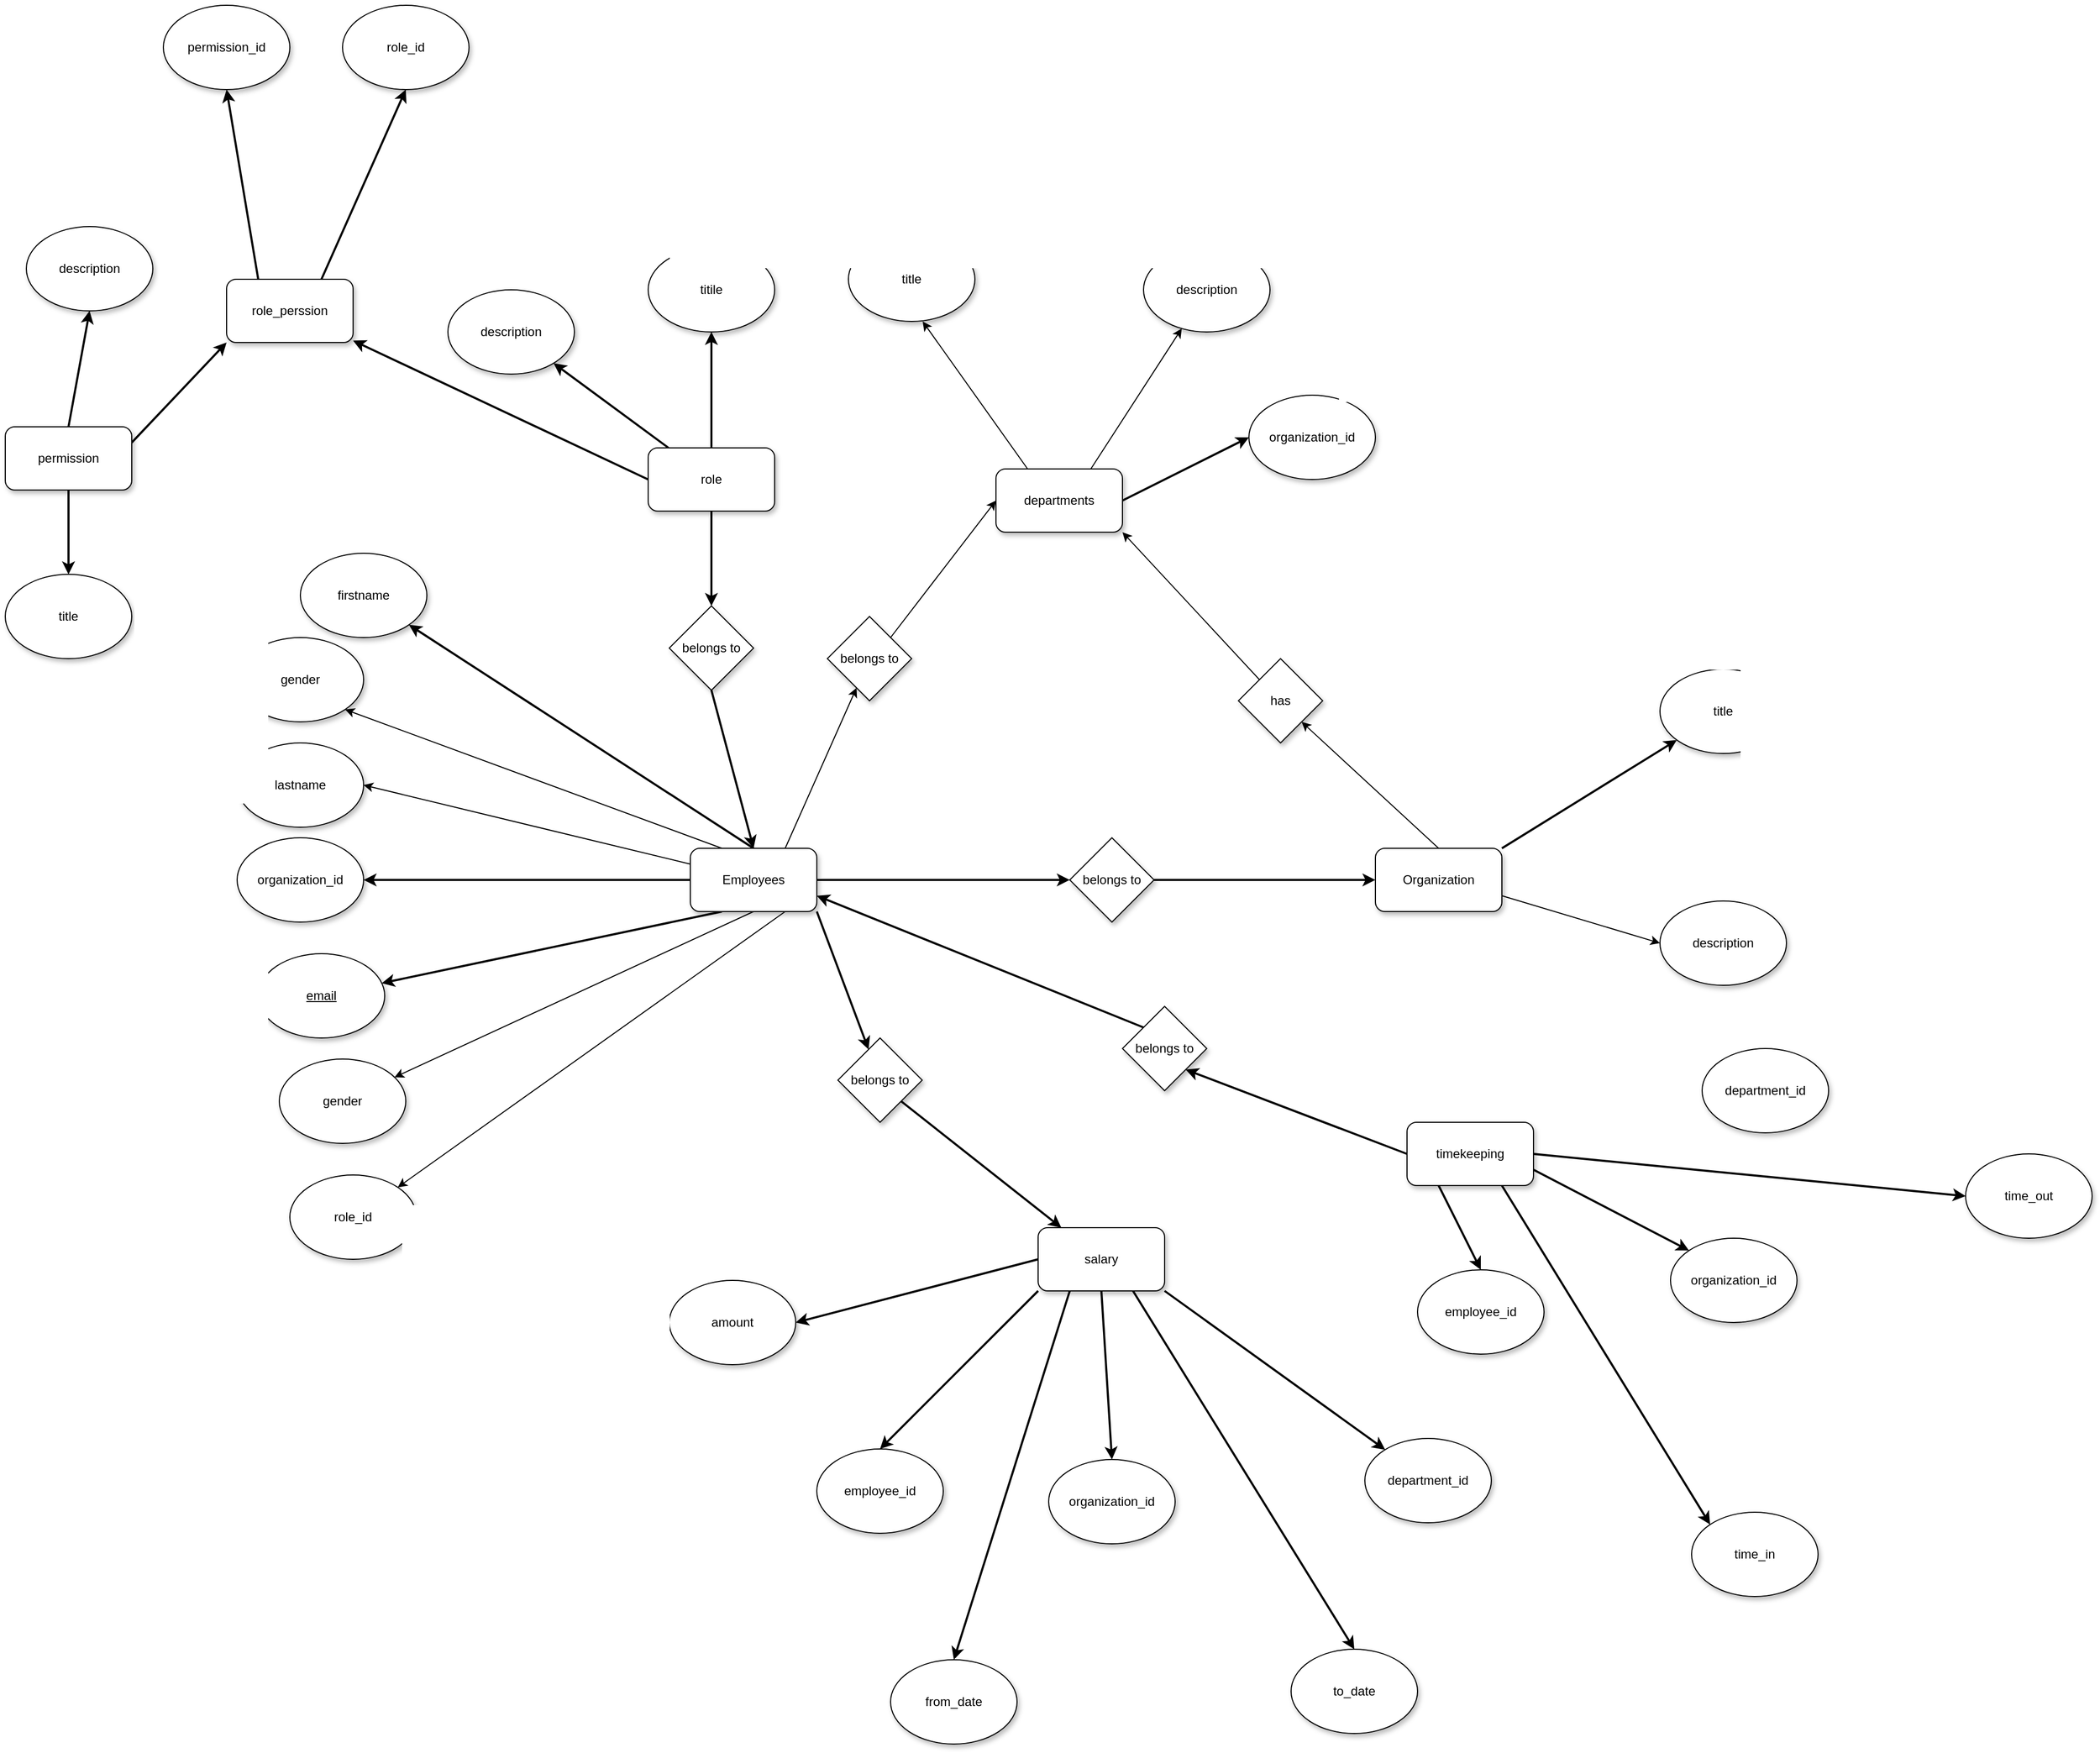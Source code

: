 <mxfile>
    <diagram id="jf1vxzQMCLB04THNJ0P5" name="Page-1">
        <mxGraphModel dx="3128" dy="2113" grid="1" gridSize="10" guides="1" tooltips="1" connect="1" arrows="1" fold="1" page="0" pageScale="1" pageWidth="850" pageHeight="1100" math="0" shadow="0">
            <root>
                <mxCell id="0"/>
                <mxCell id="1" parent="0"/>
                <mxCell id="19" style="edgeStyle=none;curved=1;html=1;exitX=0;exitY=0.25;exitDx=0;exitDy=0;entryX=1;entryY=0.5;entryDx=0;entryDy=0;" edge="1" parent="1" source="4" target="12">
                    <mxGeometry relative="1" as="geometry"/>
                </mxCell>
                <mxCell id="20" style="edgeStyle=none;curved=1;html=1;exitX=0.25;exitY=0;exitDx=0;exitDy=0;entryX=1;entryY=1;entryDx=0;entryDy=0;" edge="1" parent="1" source="4" target="14">
                    <mxGeometry relative="1" as="geometry"/>
                </mxCell>
                <mxCell id="21" style="edgeStyle=none;curved=1;html=1;exitX=0.25;exitY=1;exitDx=0;exitDy=0;startSize=6;strokeWidth=2;" edge="1" parent="1" source="4" target="13">
                    <mxGeometry relative="1" as="geometry"/>
                </mxCell>
                <mxCell id="22" style="edgeStyle=none;curved=1;html=1;exitX=0.5;exitY=1;exitDx=0;exitDy=0;" edge="1" parent="1" source="4" target="15">
                    <mxGeometry relative="1" as="geometry"/>
                </mxCell>
                <mxCell id="30" style="edgeStyle=none;html=1;strokeWidth=2;startSize=6;curved=1;" edge="1" parent="1" source="4" target="29">
                    <mxGeometry relative="1" as="geometry"/>
                </mxCell>
                <mxCell id="33" style="edgeStyle=none;curved=1;html=1;exitX=0;exitY=0.5;exitDx=0;exitDy=0;entryX=1;entryY=0.5;entryDx=0;entryDy=0;strokeWidth=2;startSize=6;" edge="1" parent="1" source="4" target="32">
                    <mxGeometry relative="1" as="geometry"/>
                </mxCell>
                <mxCell id="35" style="edgeStyle=none;curved=1;html=1;exitX=0.75;exitY=1;exitDx=0;exitDy=0;entryX=1;entryY=0;entryDx=0;entryDy=0;strokeWidth=1;startSize=6;" edge="1" parent="1" source="4" target="34">
                    <mxGeometry relative="1" as="geometry"/>
                </mxCell>
                <mxCell id="36" style="edgeStyle=none;curved=1;html=1;exitX=0.5;exitY=0;exitDx=0;exitDy=0;strokeWidth=2;startSize=6;" edge="1" parent="1" source="4" target="11">
                    <mxGeometry relative="1" as="geometry"/>
                </mxCell>
                <mxCell id="43" style="edgeStyle=none;curved=1;html=1;exitX=0.75;exitY=0;exitDx=0;exitDy=0;strokeWidth=1;startSize=6;" edge="1" parent="1" source="4" target="42">
                    <mxGeometry relative="1" as="geometry"/>
                </mxCell>
                <mxCell id="56" style="edgeStyle=none;curved=1;html=1;exitX=1;exitY=1;exitDx=0;exitDy=0;strokeWidth=2;startSize=6;" edge="1" parent="1" source="4" target="55">
                    <mxGeometry relative="1" as="geometry"/>
                </mxCell>
                <mxCell id="4" value="" style="rounded=1;whiteSpace=wrap;html=1;shadow=1;" vertex="1" parent="1">
                    <mxGeometry x="-820" y="-340" width="120" height="60" as="geometry"/>
                </mxCell>
                <mxCell id="40" style="edgeStyle=none;curved=1;html=1;exitX=0.5;exitY=0;exitDx=0;exitDy=0;entryX=1;entryY=1;entryDx=0;entryDy=0;strokeWidth=1;startSize=6;" edge="1" parent="1" source="5" target="39">
                    <mxGeometry relative="1" as="geometry"/>
                </mxCell>
                <mxCell id="53" style="edgeStyle=none;curved=1;html=1;exitX=1;exitY=0;exitDx=0;exitDy=0;strokeWidth=2;startSize=6;" edge="1" parent="1" source="5" target="37">
                    <mxGeometry relative="1" as="geometry"/>
                </mxCell>
                <mxCell id="54" style="edgeStyle=none;curved=1;html=1;exitX=1;exitY=0.75;exitDx=0;exitDy=0;entryX=0;entryY=0.5;entryDx=0;entryDy=0;strokeWidth=1;startSize=6;" edge="1" parent="1" source="5" target="38">
                    <mxGeometry relative="1" as="geometry"/>
                </mxCell>
                <mxCell id="5" value="Organization" style="rounded=1;whiteSpace=wrap;html=1;shadow=1;" vertex="1" parent="1">
                    <mxGeometry x="-170" y="-340" width="120" height="60" as="geometry"/>
                </mxCell>
                <mxCell id="98" style="edgeStyle=none;curved=1;html=1;exitX=0;exitY=0.5;exitDx=0;exitDy=0;entryX=1;entryY=1;entryDx=0;entryDy=0;strokeWidth=2;startSize=6;" edge="1" parent="1" source="7" target="97">
                    <mxGeometry relative="1" as="geometry"/>
                </mxCell>
                <mxCell id="104" style="edgeStyle=none;curved=1;html=1;exitX=0.25;exitY=1;exitDx=0;exitDy=0;entryX=0.5;entryY=0;entryDx=0;entryDy=0;strokeWidth=2;startSize=6;" edge="1" parent="1" source="7" target="100">
                    <mxGeometry relative="1" as="geometry"/>
                </mxCell>
                <mxCell id="105" style="edgeStyle=none;curved=1;html=1;exitX=0.75;exitY=1;exitDx=0;exitDy=0;entryX=0;entryY=0;entryDx=0;entryDy=0;strokeWidth=2;startSize=6;" edge="1" parent="1" source="7" target="103">
                    <mxGeometry relative="1" as="geometry"/>
                </mxCell>
                <mxCell id="106" style="edgeStyle=none;curved=1;html=1;exitX=1;exitY=0.75;exitDx=0;exitDy=0;entryX=0;entryY=0;entryDx=0;entryDy=0;strokeWidth=2;startSize=6;" edge="1" parent="1" source="7" target="101">
                    <mxGeometry relative="1" as="geometry"/>
                </mxCell>
                <mxCell id="108" style="edgeStyle=none;curved=1;html=1;exitX=1;exitY=0.5;exitDx=0;exitDy=0;entryX=0;entryY=0.5;entryDx=0;entryDy=0;strokeWidth=2;startSize=6;" edge="1" parent="1" source="7" target="107">
                    <mxGeometry relative="1" as="geometry"/>
                </mxCell>
                <mxCell id="7" value="timekeeping&lt;br&gt;" style="rounded=1;whiteSpace=wrap;html=1;shadow=1;" vertex="1" parent="1">
                    <mxGeometry x="-140" y="-80" width="120" height="60" as="geometry"/>
                </mxCell>
                <mxCell id="63" style="edgeStyle=none;curved=1;html=1;exitX=1;exitY=1;exitDx=0;exitDy=0;strokeWidth=2;startSize=6;" edge="1" parent="1" source="8" target="60">
                    <mxGeometry relative="1" as="geometry"/>
                </mxCell>
                <mxCell id="67" style="edgeStyle=none;curved=1;html=1;exitX=0;exitY=1;exitDx=0;exitDy=0;entryX=0.5;entryY=0;entryDx=0;entryDy=0;strokeWidth=2;startSize=6;" edge="1" parent="1" source="8" target="58">
                    <mxGeometry relative="1" as="geometry"/>
                </mxCell>
                <mxCell id="68" style="edgeStyle=none;curved=1;html=1;exitX=0.25;exitY=1;exitDx=0;exitDy=0;entryX=0.5;entryY=0;entryDx=0;entryDy=0;strokeWidth=2;startSize=6;" edge="1" parent="1" source="8" target="64">
                    <mxGeometry relative="1" as="geometry"/>
                </mxCell>
                <mxCell id="69" style="edgeStyle=none;curved=1;html=1;exitX=0.5;exitY=1;exitDx=0;exitDy=0;entryX=0.5;entryY=0;entryDx=0;entryDy=0;strokeWidth=2;startSize=6;" edge="1" parent="1" source="8" target="59">
                    <mxGeometry relative="1" as="geometry"/>
                </mxCell>
                <mxCell id="70" style="edgeStyle=none;curved=1;html=1;exitX=0.75;exitY=1;exitDx=0;exitDy=0;entryX=0.5;entryY=0;entryDx=0;entryDy=0;strokeWidth=2;startSize=6;" edge="1" parent="1" source="8" target="66">
                    <mxGeometry relative="1" as="geometry"/>
                </mxCell>
                <mxCell id="72" style="edgeStyle=none;curved=1;html=1;exitX=0;exitY=0.5;exitDx=0;exitDy=0;entryX=1;entryY=0.5;entryDx=0;entryDy=0;strokeWidth=2;startSize=6;" edge="1" parent="1" source="8" target="71">
                    <mxGeometry relative="1" as="geometry"/>
                </mxCell>
                <mxCell id="8" value="salary&lt;br&gt;" style="rounded=1;whiteSpace=wrap;html=1;shadow=1;" vertex="1" parent="1">
                    <mxGeometry x="-490" y="20" width="120" height="60" as="geometry"/>
                </mxCell>
                <mxCell id="74" style="edgeStyle=none;curved=1;html=1;exitX=0.5;exitY=1;exitDx=0;exitDy=0;entryX=0.5;entryY=0;entryDx=0;entryDy=0;strokeWidth=2;startSize=6;" edge="1" parent="1" source="9" target="73">
                    <mxGeometry relative="1" as="geometry"/>
                </mxCell>
                <mxCell id="82" style="edgeStyle=none;curved=1;html=1;exitX=0.5;exitY=0;exitDx=0;exitDy=0;entryX=0.5;entryY=1;entryDx=0;entryDy=0;strokeWidth=2;startSize=6;" edge="1" parent="1" source="9" target="81">
                    <mxGeometry relative="1" as="geometry"/>
                </mxCell>
                <mxCell id="84" value="" style="edgeStyle=none;curved=1;html=1;strokeWidth=2;startSize=6;" edge="1" parent="1" source="9" target="83">
                    <mxGeometry relative="1" as="geometry"/>
                </mxCell>
                <mxCell id="91" style="edgeStyle=none;curved=1;html=1;exitX=0;exitY=0.5;exitDx=0;exitDy=0;strokeWidth=2;startSize=6;" edge="1" parent="1" source="9" target="90">
                    <mxGeometry relative="1" as="geometry"/>
                </mxCell>
                <mxCell id="9" value="role&lt;br&gt;" style="rounded=1;whiteSpace=wrap;html=1;shadow=1;" vertex="1" parent="1">
                    <mxGeometry x="-860" y="-720" width="120" height="60" as="geometry"/>
                </mxCell>
                <mxCell id="10" value="Employees" style="text;strokeColor=none;align=center;fillColor=none;html=1;verticalAlign=middle;whiteSpace=wrap;rounded=0;shadow=1;" vertex="1" parent="1">
                    <mxGeometry x="-790" y="-325" width="60" height="30" as="geometry"/>
                </mxCell>
                <mxCell id="11" value="firstname&lt;br&gt;" style="ellipse;whiteSpace=wrap;html=1;shadow=1;" vertex="1" parent="1">
                    <mxGeometry x="-1190" y="-620" width="120" height="80" as="geometry"/>
                </mxCell>
                <mxCell id="12" value="lastname" style="ellipse;whiteSpace=wrap;html=1;shadow=1;" vertex="1" parent="1">
                    <mxGeometry x="-1250" y="-440" width="120" height="80" as="geometry"/>
                </mxCell>
                <mxCell id="13" value="&lt;u&gt;email&lt;/u&gt;" style="ellipse;whiteSpace=wrap;html=1;shadow=1;" vertex="1" parent="1">
                    <mxGeometry x="-1230" y="-240" width="120" height="80" as="geometry"/>
                </mxCell>
                <mxCell id="14" value="gender&lt;br&gt;" style="ellipse;whiteSpace=wrap;html=1;shadow=1;" vertex="1" parent="1">
                    <mxGeometry x="-1250" y="-540" width="120" height="80" as="geometry"/>
                </mxCell>
                <mxCell id="15" value="gender&lt;br&gt;" style="ellipse;whiteSpace=wrap;html=1;shadow=1;" vertex="1" parent="1">
                    <mxGeometry x="-1210" y="-140" width="120" height="80" as="geometry"/>
                </mxCell>
                <mxCell id="31" style="edgeStyle=none;curved=1;html=1;exitX=1;exitY=0.5;exitDx=0;exitDy=0;entryX=0;entryY=0.5;entryDx=0;entryDy=0;strokeWidth=2;startSize=6;" edge="1" parent="1" source="29" target="5">
                    <mxGeometry relative="1" as="geometry"/>
                </mxCell>
                <mxCell id="29" value="belongs to" style="rhombus;whiteSpace=wrap;html=1;shadow=1;" vertex="1" parent="1">
                    <mxGeometry x="-460" y="-350" width="80" height="80" as="geometry"/>
                </mxCell>
                <mxCell id="32" value="organization_id" style="ellipse;whiteSpace=wrap;html=1;shadow=1;" vertex="1" parent="1">
                    <mxGeometry x="-1250" y="-350" width="120" height="80" as="geometry"/>
                </mxCell>
                <mxCell id="34" value="role_id" style="ellipse;whiteSpace=wrap;html=1;shadow=1;" vertex="1" parent="1">
                    <mxGeometry x="-1200" y="-30" width="120" height="80" as="geometry"/>
                </mxCell>
                <mxCell id="37" value="title&lt;br&gt;" style="ellipse;whiteSpace=wrap;html=1;shadow=1;" vertex="1" parent="1">
                    <mxGeometry x="100" y="-510" width="120" height="80" as="geometry"/>
                </mxCell>
                <mxCell id="38" value="description" style="ellipse;whiteSpace=wrap;html=1;shadow=1;" vertex="1" parent="1">
                    <mxGeometry x="100" y="-290" width="120" height="80" as="geometry"/>
                </mxCell>
                <mxCell id="45" style="edgeStyle=none;curved=1;html=1;exitX=0;exitY=0;exitDx=0;exitDy=0;entryX=1;entryY=1;entryDx=0;entryDy=0;strokeWidth=1;startSize=6;" edge="1" parent="1" source="39" target="41">
                    <mxGeometry relative="1" as="geometry"/>
                </mxCell>
                <mxCell id="39" value="has" style="rhombus;whiteSpace=wrap;html=1;shadow=1;" vertex="1" parent="1">
                    <mxGeometry x="-300" y="-520" width="80" height="80" as="geometry"/>
                </mxCell>
                <mxCell id="50" style="edgeStyle=none;curved=1;html=1;exitX=1;exitY=0.5;exitDx=0;exitDy=0;entryX=0;entryY=0.5;entryDx=0;entryDy=0;strokeWidth=2;startSize=6;" edge="1" parent="1" source="41" target="48">
                    <mxGeometry relative="1" as="geometry"/>
                </mxCell>
                <mxCell id="51" style="edgeStyle=none;curved=1;html=1;exitX=0.75;exitY=0;exitDx=0;exitDy=0;strokeWidth=1;startSize=6;" edge="1" parent="1" source="41" target="47">
                    <mxGeometry relative="1" as="geometry"/>
                </mxCell>
                <mxCell id="52" style="edgeStyle=none;curved=1;html=1;exitX=0.25;exitY=0;exitDx=0;exitDy=0;entryX=0.587;entryY=1;entryDx=0;entryDy=0;entryPerimeter=0;strokeWidth=1;startSize=6;" edge="1" parent="1" source="41" target="46">
                    <mxGeometry relative="1" as="geometry"/>
                </mxCell>
                <mxCell id="41" value="departments&lt;br&gt;" style="rounded=1;whiteSpace=wrap;html=1;shadow=1;" vertex="1" parent="1">
                    <mxGeometry x="-530" y="-700" width="120" height="60" as="geometry"/>
                </mxCell>
                <mxCell id="44" style="edgeStyle=none;curved=1;html=1;exitX=1;exitY=0;exitDx=0;exitDy=0;entryX=0;entryY=0.5;entryDx=0;entryDy=0;strokeWidth=1;startSize=6;" edge="1" parent="1" source="42" target="41">
                    <mxGeometry relative="1" as="geometry"/>
                </mxCell>
                <mxCell id="42" value="belongs to" style="rhombus;whiteSpace=wrap;html=1;shadow=1;" vertex="1" parent="1">
                    <mxGeometry x="-690" y="-560" width="80" height="80" as="geometry"/>
                </mxCell>
                <mxCell id="46" value="title" style="ellipse;whiteSpace=wrap;html=1;shadow=1;" vertex="1" parent="1">
                    <mxGeometry x="-670" y="-920" width="120" height="80" as="geometry"/>
                </mxCell>
                <mxCell id="47" value="description&lt;br&gt;" style="ellipse;whiteSpace=wrap;html=1;shadow=1;" vertex="1" parent="1">
                    <mxGeometry x="-390" y="-910" width="120" height="80" as="geometry"/>
                </mxCell>
                <mxCell id="48" value="organization_id" style="ellipse;whiteSpace=wrap;html=1;shadow=1;" vertex="1" parent="1">
                    <mxGeometry x="-290" y="-770" width="120" height="80" as="geometry"/>
                </mxCell>
                <mxCell id="57" style="edgeStyle=none;curved=1;html=1;exitX=1;exitY=1;exitDx=0;exitDy=0;strokeWidth=2;startSize=6;" edge="1" parent="1" source="55" target="8">
                    <mxGeometry relative="1" as="geometry"/>
                </mxCell>
                <mxCell id="55" value="belongs to" style="rhombus;whiteSpace=wrap;html=1;shadow=1;" vertex="1" parent="1">
                    <mxGeometry x="-680" y="-160" width="80" height="80" as="geometry"/>
                </mxCell>
                <mxCell id="58" value="employee_id&lt;br&gt;" style="ellipse;whiteSpace=wrap;html=1;shadow=1;" vertex="1" parent="1">
                    <mxGeometry x="-700" y="230" width="120" height="80" as="geometry"/>
                </mxCell>
                <mxCell id="59" value="organization_id&lt;br&gt;" style="ellipse;whiteSpace=wrap;html=1;shadow=1;" vertex="1" parent="1">
                    <mxGeometry x="-480" y="240" width="120" height="80" as="geometry"/>
                </mxCell>
                <mxCell id="60" value="department_id" style="ellipse;whiteSpace=wrap;html=1;shadow=1;" vertex="1" parent="1">
                    <mxGeometry x="-180" y="220" width="120" height="80" as="geometry"/>
                </mxCell>
                <mxCell id="64" value="from_date&lt;br&gt;" style="ellipse;whiteSpace=wrap;html=1;shadow=1;" vertex="1" parent="1">
                    <mxGeometry x="-630" y="430" width="120" height="80" as="geometry"/>
                </mxCell>
                <mxCell id="66" value="to_date&lt;br&gt;" style="ellipse;whiteSpace=wrap;html=1;shadow=1;" vertex="1" parent="1">
                    <mxGeometry x="-250" y="420" width="120" height="80" as="geometry"/>
                </mxCell>
                <mxCell id="71" value="amount" style="ellipse;whiteSpace=wrap;html=1;shadow=1;" vertex="1" parent="1">
                    <mxGeometry x="-840" y="70" width="120" height="80" as="geometry"/>
                </mxCell>
                <mxCell id="76" style="edgeStyle=none;curved=1;html=1;exitX=0.5;exitY=1;exitDx=0;exitDy=0;entryX=0.5;entryY=0;entryDx=0;entryDy=0;strokeWidth=2;startSize=6;" edge="1" parent="1" source="73" target="4">
                    <mxGeometry relative="1" as="geometry"/>
                </mxCell>
                <mxCell id="73" value="belongs to" style="rhombus;whiteSpace=wrap;html=1;shadow=1;" vertex="1" parent="1">
                    <mxGeometry x="-840" y="-570" width="80" height="80" as="geometry"/>
                </mxCell>
                <mxCell id="87" style="edgeStyle=none;curved=1;html=1;exitX=0.5;exitY=0;exitDx=0;exitDy=0;entryX=0.5;entryY=1;entryDx=0;entryDy=0;strokeWidth=2;startSize=6;" edge="1" parent="1" source="77" target="86">
                    <mxGeometry relative="1" as="geometry"/>
                </mxCell>
                <mxCell id="88" style="edgeStyle=none;curved=1;html=1;exitX=0.5;exitY=1;exitDx=0;exitDy=0;entryX=0.5;entryY=0;entryDx=0;entryDy=0;strokeWidth=2;startSize=6;" edge="1" parent="1" source="77" target="85">
                    <mxGeometry relative="1" as="geometry"/>
                </mxCell>
                <mxCell id="92" style="edgeStyle=none;curved=1;html=1;exitX=1;exitY=0.25;exitDx=0;exitDy=0;entryX=0;entryY=1;entryDx=0;entryDy=0;strokeWidth=2;startSize=6;" edge="1" parent="1" source="77" target="90">
                    <mxGeometry relative="1" as="geometry"/>
                </mxCell>
                <mxCell id="77" value="permission&lt;br&gt;" style="rounded=1;whiteSpace=wrap;html=1;shadow=1;" vertex="1" parent="1">
                    <mxGeometry x="-1470" y="-740" width="120" height="60" as="geometry"/>
                </mxCell>
                <mxCell id="81" value="titile&lt;br&gt;" style="ellipse;whiteSpace=wrap;html=1;shadow=1;" vertex="1" parent="1">
                    <mxGeometry x="-860" y="-910" width="120" height="80" as="geometry"/>
                </mxCell>
                <mxCell id="83" value="description" style="ellipse;whiteSpace=wrap;html=1;shadow=1;" vertex="1" parent="1">
                    <mxGeometry x="-1050" y="-870" width="120" height="80" as="geometry"/>
                </mxCell>
                <mxCell id="85" value="title&lt;br&gt;" style="ellipse;whiteSpace=wrap;html=1;shadow=1;" vertex="1" parent="1">
                    <mxGeometry x="-1470" y="-600" width="120" height="80" as="geometry"/>
                </mxCell>
                <mxCell id="86" value="description&lt;br&gt;" style="ellipse;whiteSpace=wrap;html=1;shadow=1;" vertex="1" parent="1">
                    <mxGeometry x="-1450" y="-930" width="120" height="80" as="geometry"/>
                </mxCell>
                <mxCell id="95" style="edgeStyle=none;curved=1;html=1;exitX=0.75;exitY=0;exitDx=0;exitDy=0;entryX=0.5;entryY=1;entryDx=0;entryDy=0;strokeWidth=2;startSize=6;" edge="1" parent="1" source="90" target="94">
                    <mxGeometry relative="1" as="geometry"/>
                </mxCell>
                <mxCell id="96" style="edgeStyle=none;curved=1;html=1;exitX=0.25;exitY=0;exitDx=0;exitDy=0;entryX=0.5;entryY=1;entryDx=0;entryDy=0;strokeWidth=2;startSize=6;" edge="1" parent="1" source="90" target="93">
                    <mxGeometry relative="1" as="geometry"/>
                </mxCell>
                <mxCell id="90" value="role_perssion" style="rounded=1;whiteSpace=wrap;html=1;shadow=1;" vertex="1" parent="1">
                    <mxGeometry x="-1260" y="-880" width="120" height="60" as="geometry"/>
                </mxCell>
                <mxCell id="93" value="permission_id" style="ellipse;whiteSpace=wrap;html=1;shadow=1;" vertex="1" parent="1">
                    <mxGeometry x="-1320" y="-1140" width="120" height="80" as="geometry"/>
                </mxCell>
                <mxCell id="94" value="role_id" style="ellipse;whiteSpace=wrap;html=1;shadow=1;" vertex="1" parent="1">
                    <mxGeometry x="-1150" y="-1140" width="120" height="80" as="geometry"/>
                </mxCell>
                <mxCell id="99" style="edgeStyle=none;curved=1;html=1;exitX=0;exitY=0;exitDx=0;exitDy=0;entryX=1;entryY=0.75;entryDx=0;entryDy=0;strokeWidth=2;startSize=6;" edge="1" parent="1" source="97" target="4">
                    <mxGeometry relative="1" as="geometry"/>
                </mxCell>
                <mxCell id="97" value="belongs to" style="rhombus;whiteSpace=wrap;html=1;shadow=1;" vertex="1" parent="1">
                    <mxGeometry x="-410" y="-190" width="80" height="80" as="geometry"/>
                </mxCell>
                <mxCell id="100" value="employee_id" style="ellipse;whiteSpace=wrap;html=1;shadow=1;" vertex="1" parent="1">
                    <mxGeometry x="-130" y="60" width="120" height="80" as="geometry"/>
                </mxCell>
                <mxCell id="101" value="organization_id&lt;br&gt;" style="ellipse;whiteSpace=wrap;html=1;shadow=1;" vertex="1" parent="1">
                    <mxGeometry x="110" y="30" width="120" height="80" as="geometry"/>
                </mxCell>
                <mxCell id="102" value="department_id" style="ellipse;whiteSpace=wrap;html=1;shadow=1;" vertex="1" parent="1">
                    <mxGeometry x="140" y="-150" width="120" height="80" as="geometry"/>
                </mxCell>
                <mxCell id="103" value="time_in&lt;br&gt;" style="ellipse;whiteSpace=wrap;html=1;shadow=1;" vertex="1" parent="1">
                    <mxGeometry x="130" y="290" width="120" height="80" as="geometry"/>
                </mxCell>
                <mxCell id="107" value="time_out&lt;br&gt;" style="ellipse;whiteSpace=wrap;html=1;shadow=1;" vertex="1" parent="1">
                    <mxGeometry x="390" y="-50" width="120" height="80" as="geometry"/>
                </mxCell>
            </root>
        </mxGraphModel>
    </diagram>
</mxfile>